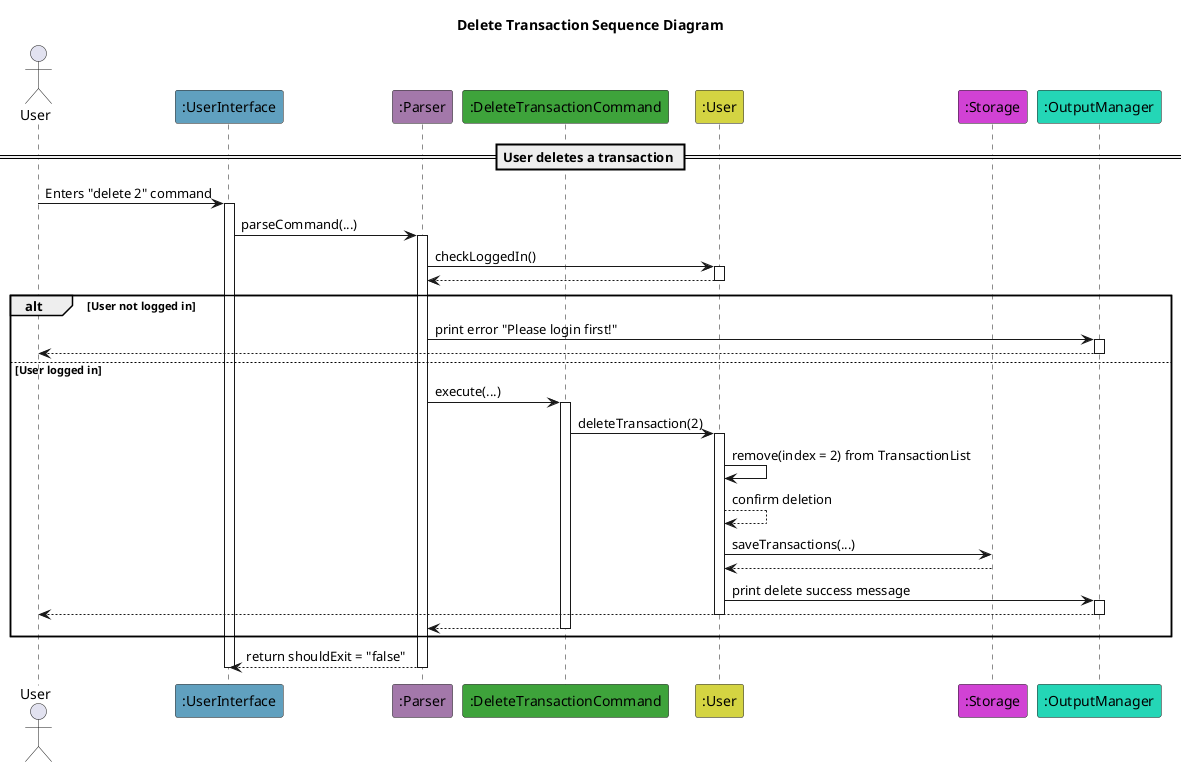@startuml
'https://plantuml.com/sequence-diagram

actor User as U

participant ":UserInterface" as UserInterface #60A0BF
participant ":Parser" as Parser #A378AA
participant ":DeleteTransactionCommand" as DeleteTransactionCommand #3EA33B
participant ":User" as User #D4D442
participant ":Storage" as Storage #D142D4
participant ":OutputManager" as OutputManager #24D6B6

title Delete Transaction Sequence Diagram

== User deletes a transaction ==

U -> UserInterface : Enters "delete 2" command
activate UserInterface

UserInterface -> Parser : parseCommand(...)
activate Parser

Parser -> User : checkLoggedIn()
activate User

User --> Parser
deactivate User
alt User not logged in

Parser -> OutputManager : print error "Please login first!"
activate OutputManager

OutputManager --> U
deactivate OutputManager
else User logged in
Parser -> DeleteTransactionCommand : execute(...)
activate DeleteTransactionCommand

DeleteTransactionCommand -> User : deleteTransaction(2)
activate User

User -> User : remove(index = 2) from TransactionList
User --> User : confirm deletion

User -> Storage : saveTransactions(...)
Storage --> User

User -> OutputManager : print delete success message
activate OutputManager

OutputManager --> U
deactivate OutputManager
deactivate User
DeleteTransactionCommand --> Parser
deactivate DeleteTransactionCommand
end

Parser --> UserInterface : return shouldExit = "false"
deactivate Parser
deactivate UserInterface

@enduml
